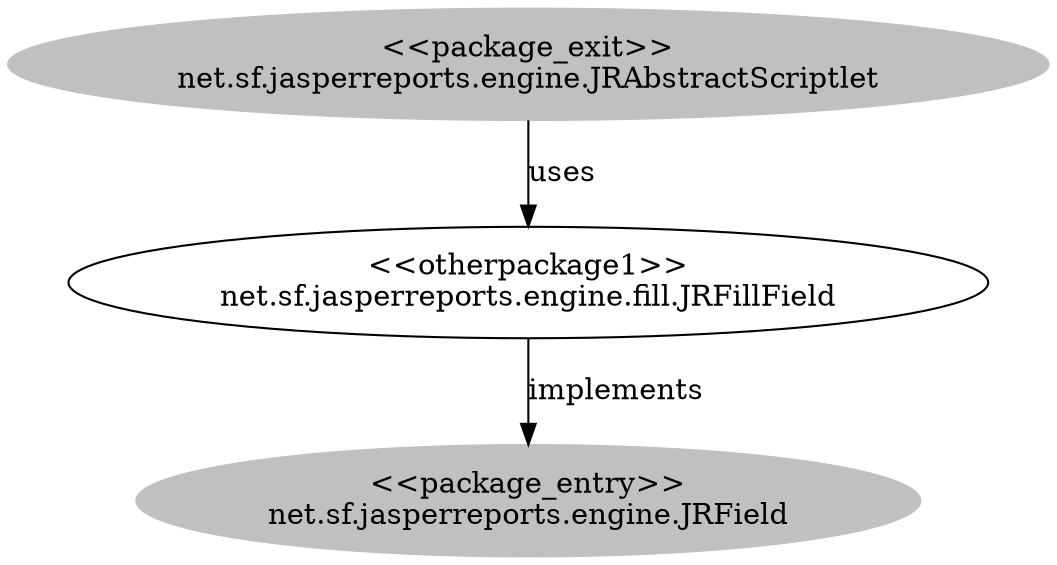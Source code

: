 digraph cd {
	net_sf_jasperreports_engine_JRAbstractScriptlet [label="<<package_exit>>
net.sf.jasperreports.engine.JRAbstractScriptlet",style=filled,color="grey"];
	net_sf_jasperreports_engine_JRField [label="<<package_entry>>
net.sf.jasperreports.engine.JRField",style=filled,color="grey"];
	net_sf_jasperreports_engine_fill_JRFillField [label="<<otherpackage1>>
net.sf.jasperreports.engine.fill.JRFillField"];
	net_sf_jasperreports_engine_JRAbstractScriptlet -> net_sf_jasperreports_engine_fill_JRFillField [label=uses];
	net_sf_jasperreports_engine_fill_JRFillField -> net_sf_jasperreports_engine_JRField [label=implements];
}
